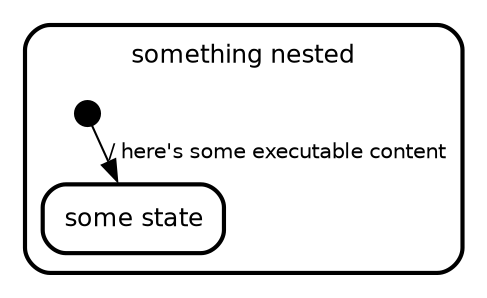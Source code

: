 digraph "state transitions" {
  fontname="Helvetica" fontsize=12 penwidth=2.0 splines=true ordering=out compound=true overlap=scale nodesep=0.3 ranksep=0.1
  node [shape=plaintext style=filled fillcolor="#FFFFFF01" fontname=Helvetica fontsize=12 penwidth=2.0]
  edge [fontname=Helvetica fontsize=10]

    subgraph "cluster_something nested" {
      class="state regular" label= <
      <table cellborder="0" border="0">
        <tr><td>something nested</td></tr>
      </table>
      > style=rounded penwidth=2.0
      "something nested" [shape=point style=invis margin=0 width=0 height=0 fixedsize=true]
        "initial" [shape=circle style=filled class="state initial" color="black" fillcolor="black" fixedsize=true height=0.15 label=""]
    "some state" [margin=0 class="state regular" color="black" label= <
      <table align="center" cellborder="0" border="2" style="rounded" width="48">
        <tr><td width="48" cellpadding="7">some state</td></tr>
      </table>
    >]
  
    }

    "initial" -> "some state" [label="/ here's some executable content   \l" class="transition"]
}
